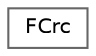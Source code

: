 digraph "Graphical Class Hierarchy"
{
 // INTERACTIVE_SVG=YES
 // LATEX_PDF_SIZE
  bgcolor="transparent";
  edge [fontname=Helvetica,fontsize=10,labelfontname=Helvetica,labelfontsize=10];
  node [fontname=Helvetica,fontsize=10,shape=box,height=0.2,width=0.4];
  rankdir="LR";
  Node0 [id="Node000000",label="FCrc",height=0.2,width=0.4,color="grey40", fillcolor="white", style="filled",URL="$d1/d95/structFCrc.html",tooltip="CRC hash generation for different types of input data."];
}
